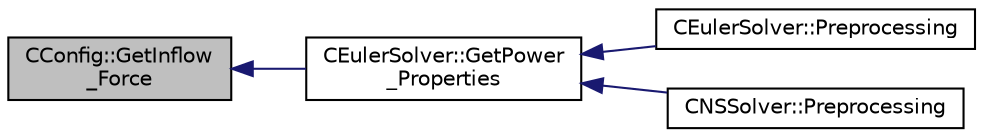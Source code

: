 digraph "CConfig::GetInflow_Force"
{
  edge [fontname="Helvetica",fontsize="10",labelfontname="Helvetica",labelfontsize="10"];
  node [fontname="Helvetica",fontsize="10",shape=record];
  rankdir="LR";
  Node4181 [label="CConfig::GetInflow\l_Force",height=0.2,width=0.4,color="black", fillcolor="grey75", style="filled", fontcolor="black"];
  Node4181 -> Node4182 [dir="back",color="midnightblue",fontsize="10",style="solid",fontname="Helvetica"];
  Node4182 [label="CEulerSolver::GetPower\l_Properties",height=0.2,width=0.4,color="black", fillcolor="white", style="filled",URL="$class_c_euler_solver.html#ad8b538a82e5a7a7e3903ec29954b1d07",tooltip="Compute the Fan face Mach number. "];
  Node4182 -> Node4183 [dir="back",color="midnightblue",fontsize="10",style="solid",fontname="Helvetica"];
  Node4183 [label="CEulerSolver::Preprocessing",height=0.2,width=0.4,color="black", fillcolor="white", style="filled",URL="$class_c_euler_solver.html#a8b89e1bfce33284c2d8f5f00f82f3f3f",tooltip="Compute primitive variables and their gradients. "];
  Node4182 -> Node4184 [dir="back",color="midnightblue",fontsize="10",style="solid",fontname="Helvetica"];
  Node4184 [label="CNSSolver::Preprocessing",height=0.2,width=0.4,color="black", fillcolor="white", style="filled",URL="$class_c_n_s_solver.html#a028c83d18cf8520dff2f9628d8a04e4b",tooltip="Restart residual and compute gradients. "];
}
